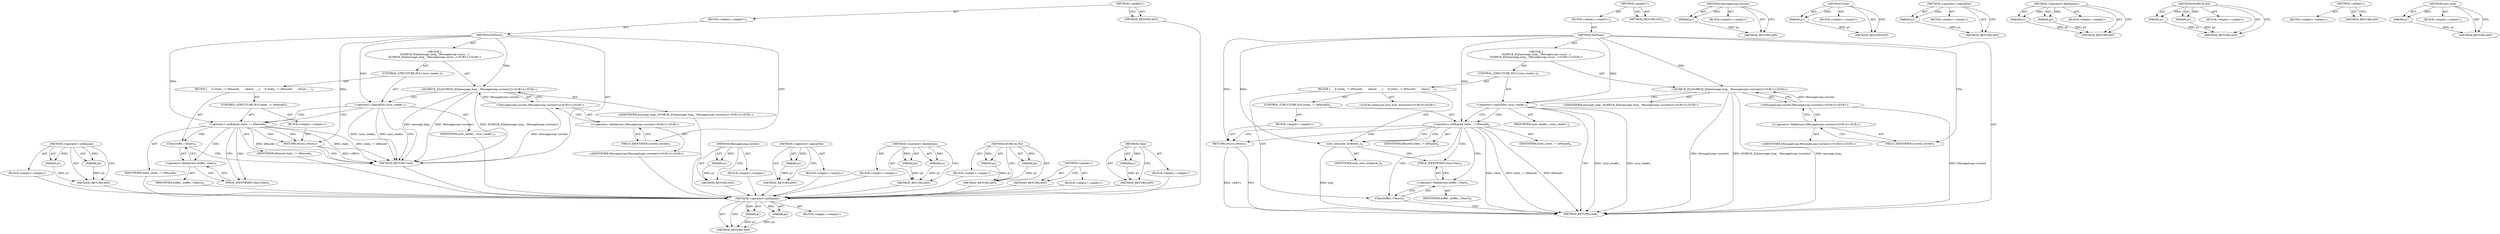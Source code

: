 digraph "auto_lock" {
vulnerable_65 [label=<(METHOD,&lt;operator&gt;.notEquals)>];
vulnerable_66 [label=<(PARAM,p1)>];
vulnerable_67 [label=<(PARAM,p2)>];
vulnerable_68 [label=<(BLOCK,&lt;empty&gt;,&lt;empty&gt;)>];
vulnerable_69 [label=<(METHOD_RETURN,ANY)>];
vulnerable_6 [label=<(METHOD,&lt;global&gt;)<SUB>1</SUB>>];
vulnerable_7 [label=<(BLOCK,&lt;empty&gt;,&lt;empty&gt;)<SUB>1</SUB>>];
vulnerable_8 [label=<(METHOD,DoFlush)<SUB>1</SUB>>];
vulnerable_9 [label="<(BLOCK,{
  DCHECK_EQ(message_loop_, MessageLoop::curre...,{
  DCHECK_EQ(message_loop_, MessageLoop::curre...)<SUB>1</SUB>>"];
vulnerable_10 [label="<(DCHECK_EQ,DCHECK_EQ(message_loop_, MessageLoop::current()))<SUB>2</SUB>>"];
vulnerable_11 [label="<(IDENTIFIER,message_loop_,DCHECK_EQ(message_loop_, MessageLoop::current()))<SUB>2</SUB>>"];
vulnerable_12 [label="<(MessageLoop.current,MessageLoop::current())<SUB>2</SUB>>"];
vulnerable_13 [label="<(&lt;operator&gt;.fieldAccess,MessageLoop::current)<SUB>2</SUB>>"];
vulnerable_14 [label="<(IDENTIFIER,MessageLoop,MessageLoop::current())<SUB>2</SUB>>"];
vulnerable_15 [label=<(FIELD_IDENTIFIER,current,current)<SUB>2</SUB>>];
vulnerable_16 [label=<(CONTROL_STRUCTURE,IF,if (!sync_reader_))<SUB>5</SUB>>];
vulnerable_17 [label=<(&lt;operator&gt;.logicalNot,!sync_reader_)<SUB>5</SUB>>];
vulnerable_18 [label=<(IDENTIFIER,sync_reader_,!sync_reader_)<SUB>5</SUB>>];
vulnerable_19 [label=<(BLOCK,{
     if (state_ != kPaused)
       return;
  ...,{
     if (state_ != kPaused)
       return;
  ...)<SUB>5</SUB>>];
vulnerable_20 [label=<(CONTROL_STRUCTURE,IF,if (state_ != kPaused))<SUB>6</SUB>>];
vulnerable_21 [label=<(&lt;operator&gt;.notEquals,state_ != kPaused)<SUB>6</SUB>>];
vulnerable_22 [label=<(IDENTIFIER,state_,state_ != kPaused)<SUB>6</SUB>>];
vulnerable_23 [label=<(IDENTIFIER,kPaused,state_ != kPaused)<SUB>6</SUB>>];
vulnerable_24 [label=<(BLOCK,&lt;empty&gt;,&lt;empty&gt;)<SUB>7</SUB>>];
vulnerable_25 [label=<(RETURN,return;,return;)<SUB>7</SUB>>];
vulnerable_26 [label=<(Clear,buffer_.Clear())<SUB>8</SUB>>];
vulnerable_27 [label=<(&lt;operator&gt;.fieldAccess,buffer_.Clear)<SUB>8</SUB>>];
vulnerable_28 [label=<(IDENTIFIER,buffer_,buffer_.Clear())<SUB>8</SUB>>];
vulnerable_29 [label=<(FIELD_IDENTIFIER,Clear,Clear)<SUB>8</SUB>>];
vulnerable_30 [label=<(METHOD_RETURN,void)<SUB>1</SUB>>];
vulnerable_32 [label=<(METHOD_RETURN,ANY)<SUB>1</SUB>>];
vulnerable_52 [label=<(METHOD,MessageLoop.current)>];
vulnerable_53 [label=<(PARAM,p1)>];
vulnerable_54 [label=<(BLOCK,&lt;empty&gt;,&lt;empty&gt;)>];
vulnerable_55 [label=<(METHOD_RETURN,ANY)>];
vulnerable_61 [label=<(METHOD,&lt;operator&gt;.logicalNot)>];
vulnerable_62 [label=<(PARAM,p1)>];
vulnerable_63 [label=<(BLOCK,&lt;empty&gt;,&lt;empty&gt;)>];
vulnerable_64 [label=<(METHOD_RETURN,ANY)>];
vulnerable_56 [label=<(METHOD,&lt;operator&gt;.fieldAccess)>];
vulnerable_57 [label=<(PARAM,p1)>];
vulnerable_58 [label=<(PARAM,p2)>];
vulnerable_59 [label=<(BLOCK,&lt;empty&gt;,&lt;empty&gt;)>];
vulnerable_60 [label=<(METHOD_RETURN,ANY)>];
vulnerable_47 [label=<(METHOD,DCHECK_EQ)>];
vulnerable_48 [label=<(PARAM,p1)>];
vulnerable_49 [label=<(PARAM,p2)>];
vulnerable_50 [label=<(BLOCK,&lt;empty&gt;,&lt;empty&gt;)>];
vulnerable_51 [label=<(METHOD_RETURN,ANY)>];
vulnerable_41 [label=<(METHOD,&lt;global&gt;)<SUB>1</SUB>>];
vulnerable_42 [label=<(BLOCK,&lt;empty&gt;,&lt;empty&gt;)>];
vulnerable_43 [label=<(METHOD_RETURN,ANY)>];
vulnerable_70 [label=<(METHOD,Clear)>];
vulnerable_71 [label=<(PARAM,p1)>];
vulnerable_72 [label=<(BLOCK,&lt;empty&gt;,&lt;empty&gt;)>];
vulnerable_73 [label=<(METHOD_RETURN,ANY)>];
fixed_70 [label=<(METHOD,&lt;operator&gt;.notEquals)>];
fixed_71 [label=<(PARAM,p1)>];
fixed_72 [label=<(PARAM,p2)>];
fixed_73 [label=<(BLOCK,&lt;empty&gt;,&lt;empty&gt;)>];
fixed_74 [label=<(METHOD_RETURN,ANY)>];
fixed_6 [label=<(METHOD,&lt;global&gt;)<SUB>1</SUB>>];
fixed_7 [label=<(BLOCK,&lt;empty&gt;,&lt;empty&gt;)<SUB>1</SUB>>];
fixed_8 [label=<(METHOD,DoFlush)<SUB>1</SUB>>];
fixed_9 [label="<(BLOCK,{
  DCHECK_EQ(message_loop_, MessageLoop::curre...,{
  DCHECK_EQ(message_loop_, MessageLoop::curre...)<SUB>1</SUB>>"];
fixed_10 [label="<(DCHECK_EQ,DCHECK_EQ(message_loop_, MessageLoop::current()))<SUB>2</SUB>>"];
fixed_11 [label="<(IDENTIFIER,message_loop_,DCHECK_EQ(message_loop_, MessageLoop::current()))<SUB>2</SUB>>"];
fixed_12 [label="<(MessageLoop.current,MessageLoop::current())<SUB>2</SUB>>"];
fixed_13 [label="<(&lt;operator&gt;.fieldAccess,MessageLoop::current)<SUB>2</SUB>>"];
fixed_14 [label="<(IDENTIFIER,MessageLoop,MessageLoop::current())<SUB>2</SUB>>"];
fixed_15 [label=<(FIELD_IDENTIFIER,current,current)<SUB>2</SUB>>];
fixed_16 [label=<(CONTROL_STRUCTURE,IF,if (!sync_reader_))<SUB>5</SUB>>];
fixed_17 [label=<(&lt;operator&gt;.logicalNot,!sync_reader_)<SUB>5</SUB>>];
fixed_18 [label=<(IDENTIFIER,sync_reader_,!sync_reader_)<SUB>5</SUB>>];
fixed_19 [label=<(BLOCK,{
     if (state_ != kPaused)
       return;
  ...,{
     if (state_ != kPaused)
       return;
  ...)<SUB>5</SUB>>];
fixed_20 [label=<(CONTROL_STRUCTURE,IF,if (state_ != kPaused))<SUB>6</SUB>>];
fixed_21 [label=<(&lt;operator&gt;.notEquals,state_ != kPaused)<SUB>6</SUB>>];
fixed_22 [label=<(IDENTIFIER,state_,state_ != kPaused)<SUB>6</SUB>>];
fixed_23 [label=<(IDENTIFIER,kPaused,state_ != kPaused)<SUB>6</SUB>>];
fixed_24 [label=<(BLOCK,&lt;empty&gt;,&lt;empty&gt;)<SUB>7</SUB>>];
fixed_25 [label=<(RETURN,return;,return;)<SUB>7</SUB>>];
fixed_26 [label="<(LOCAL,AutoLock auto_lock: AutoLock)<SUB>8</SUB>>"];
fixed_27 [label=<(auto_lock,auto_lock(lock_))<SUB>8</SUB>>];
fixed_28 [label=<(IDENTIFIER,lock_,auto_lock(lock_))<SUB>8</SUB>>];
fixed_29 [label=<(Clear,buffer_.Clear())<SUB>9</SUB>>];
fixed_30 [label=<(&lt;operator&gt;.fieldAccess,buffer_.Clear)<SUB>9</SUB>>];
fixed_31 [label=<(IDENTIFIER,buffer_,buffer_.Clear())<SUB>9</SUB>>];
fixed_32 [label=<(FIELD_IDENTIFIER,Clear,Clear)<SUB>9</SUB>>];
fixed_33 [label=<(METHOD_RETURN,void)<SUB>1</SUB>>];
fixed_35 [label=<(METHOD_RETURN,ANY)<SUB>1</SUB>>];
fixed_57 [label=<(METHOD,MessageLoop.current)>];
fixed_58 [label=<(PARAM,p1)>];
fixed_59 [label=<(BLOCK,&lt;empty&gt;,&lt;empty&gt;)>];
fixed_60 [label=<(METHOD_RETURN,ANY)>];
fixed_79 [label=<(METHOD,Clear)>];
fixed_80 [label=<(PARAM,p1)>];
fixed_81 [label=<(BLOCK,&lt;empty&gt;,&lt;empty&gt;)>];
fixed_82 [label=<(METHOD_RETURN,ANY)>];
fixed_66 [label=<(METHOD,&lt;operator&gt;.logicalNot)>];
fixed_67 [label=<(PARAM,p1)>];
fixed_68 [label=<(BLOCK,&lt;empty&gt;,&lt;empty&gt;)>];
fixed_69 [label=<(METHOD_RETURN,ANY)>];
fixed_61 [label=<(METHOD,&lt;operator&gt;.fieldAccess)>];
fixed_62 [label=<(PARAM,p1)>];
fixed_63 [label=<(PARAM,p2)>];
fixed_64 [label=<(BLOCK,&lt;empty&gt;,&lt;empty&gt;)>];
fixed_65 [label=<(METHOD_RETURN,ANY)>];
fixed_52 [label=<(METHOD,DCHECK_EQ)>];
fixed_53 [label=<(PARAM,p1)>];
fixed_54 [label=<(PARAM,p2)>];
fixed_55 [label=<(BLOCK,&lt;empty&gt;,&lt;empty&gt;)>];
fixed_56 [label=<(METHOD_RETURN,ANY)>];
fixed_46 [label=<(METHOD,&lt;global&gt;)<SUB>1</SUB>>];
fixed_47 [label=<(BLOCK,&lt;empty&gt;,&lt;empty&gt;)>];
fixed_48 [label=<(METHOD_RETURN,ANY)>];
fixed_75 [label=<(METHOD,auto_lock)>];
fixed_76 [label=<(PARAM,p1)>];
fixed_77 [label=<(BLOCK,&lt;empty&gt;,&lt;empty&gt;)>];
fixed_78 [label=<(METHOD_RETURN,ANY)>];
vulnerable_65 -> vulnerable_66  [key=0, label="AST: "];
vulnerable_65 -> vulnerable_66  [key=1, label="DDG: "];
vulnerable_65 -> vulnerable_68  [key=0, label="AST: "];
vulnerable_65 -> vulnerable_67  [key=0, label="AST: "];
vulnerable_65 -> vulnerable_67  [key=1, label="DDG: "];
vulnerable_65 -> vulnerable_69  [key=0, label="AST: "];
vulnerable_65 -> vulnerable_69  [key=1, label="CFG: "];
vulnerable_66 -> vulnerable_69  [key=0, label="DDG: p1"];
vulnerable_67 -> vulnerable_69  [key=0, label="DDG: p2"];
vulnerable_68 -> fixed_70  [key=0];
vulnerable_69 -> fixed_70  [key=0];
vulnerable_6 -> vulnerable_7  [key=0, label="AST: "];
vulnerable_6 -> vulnerable_32  [key=0, label="AST: "];
vulnerable_6 -> vulnerable_32  [key=1, label="CFG: "];
vulnerable_7 -> vulnerable_8  [key=0, label="AST: "];
vulnerable_8 -> vulnerable_9  [key=0, label="AST: "];
vulnerable_8 -> vulnerable_30  [key=0, label="AST: "];
vulnerable_8 -> vulnerable_15  [key=0, label="CFG: "];
vulnerable_8 -> vulnerable_10  [key=0, label="DDG: "];
vulnerable_8 -> vulnerable_17  [key=0, label="DDG: "];
vulnerable_8 -> vulnerable_21  [key=0, label="DDG: "];
vulnerable_8 -> vulnerable_25  [key=0, label="DDG: "];
vulnerable_9 -> vulnerable_10  [key=0, label="AST: "];
vulnerable_9 -> vulnerable_16  [key=0, label="AST: "];
vulnerable_10 -> vulnerable_11  [key=0, label="AST: "];
vulnerable_10 -> vulnerable_12  [key=0, label="AST: "];
vulnerable_10 -> vulnerable_17  [key=0, label="CFG: "];
vulnerable_10 -> vulnerable_30  [key=0, label="DDG: MessageLoop::current()"];
vulnerable_10 -> vulnerable_30  [key=1, label="DDG: DCHECK_EQ(message_loop_, MessageLoop::current())"];
vulnerable_10 -> vulnerable_30  [key=2, label="DDG: message_loop_"];
vulnerable_11 -> fixed_70  [key=0];
vulnerable_12 -> vulnerable_13  [key=0, label="AST: "];
vulnerable_12 -> vulnerable_10  [key=0, label="CFG: "];
vulnerable_12 -> vulnerable_10  [key=1, label="DDG: MessageLoop::current"];
vulnerable_12 -> vulnerable_30  [key=0, label="DDG: MessageLoop::current"];
vulnerable_13 -> vulnerable_14  [key=0, label="AST: "];
vulnerable_13 -> vulnerable_15  [key=0, label="AST: "];
vulnerable_13 -> vulnerable_12  [key=0, label="CFG: "];
vulnerable_14 -> fixed_70  [key=0];
vulnerable_15 -> vulnerable_13  [key=0, label="CFG: "];
vulnerable_16 -> vulnerable_17  [key=0, label="AST: "];
vulnerable_16 -> vulnerable_19  [key=0, label="AST: "];
vulnerable_17 -> vulnerable_18  [key=0, label="AST: "];
vulnerable_17 -> vulnerable_30  [key=0, label="CFG: "];
vulnerable_17 -> vulnerable_30  [key=1, label="DDG: !sync_reader_"];
vulnerable_17 -> vulnerable_30  [key=2, label="DDG: sync_reader_"];
vulnerable_17 -> vulnerable_21  [key=0, label="CFG: "];
vulnerable_17 -> vulnerable_21  [key=1, label="CDG: "];
vulnerable_18 -> fixed_70  [key=0];
vulnerable_19 -> vulnerable_20  [key=0, label="AST: "];
vulnerable_19 -> vulnerable_26  [key=0, label="AST: "];
vulnerable_20 -> vulnerable_21  [key=0, label="AST: "];
vulnerable_20 -> vulnerable_24  [key=0, label="AST: "];
vulnerable_21 -> vulnerable_22  [key=0, label="AST: "];
vulnerable_21 -> vulnerable_23  [key=0, label="AST: "];
vulnerable_21 -> vulnerable_25  [key=0, label="CFG: "];
vulnerable_21 -> vulnerable_25  [key=1, label="CDG: "];
vulnerable_21 -> vulnerable_29  [key=0, label="CFG: "];
vulnerable_21 -> vulnerable_29  [key=1, label="CDG: "];
vulnerable_21 -> vulnerable_30  [key=0, label="DDG: state_"];
vulnerable_21 -> vulnerable_30  [key=1, label="DDG: state_ != kPaused"];
vulnerable_21 -> vulnerable_30  [key=2, label="DDG: kPaused"];
vulnerable_21 -> vulnerable_26  [key=0, label="CDG: "];
vulnerable_21 -> vulnerable_27  [key=0, label="CDG: "];
vulnerable_22 -> fixed_70  [key=0];
vulnerable_23 -> fixed_70  [key=0];
vulnerable_24 -> vulnerable_25  [key=0, label="AST: "];
vulnerable_25 -> vulnerable_30  [key=0, label="CFG: "];
vulnerable_25 -> vulnerable_30  [key=1, label="DDG: &lt;RET&gt;"];
vulnerable_26 -> vulnerable_27  [key=0, label="AST: "];
vulnerable_26 -> vulnerable_30  [key=0, label="CFG: "];
vulnerable_27 -> vulnerable_28  [key=0, label="AST: "];
vulnerable_27 -> vulnerable_29  [key=0, label="AST: "];
vulnerable_27 -> vulnerable_26  [key=0, label="CFG: "];
vulnerable_28 -> fixed_70  [key=0];
vulnerable_29 -> vulnerable_27  [key=0, label="CFG: "];
vulnerable_30 -> fixed_70  [key=0];
vulnerable_32 -> fixed_70  [key=0];
vulnerable_52 -> vulnerable_53  [key=0, label="AST: "];
vulnerable_52 -> vulnerable_53  [key=1, label="DDG: "];
vulnerable_52 -> vulnerable_54  [key=0, label="AST: "];
vulnerable_52 -> vulnerable_55  [key=0, label="AST: "];
vulnerable_52 -> vulnerable_55  [key=1, label="CFG: "];
vulnerable_53 -> vulnerable_55  [key=0, label="DDG: p1"];
vulnerable_54 -> fixed_70  [key=0];
vulnerable_55 -> fixed_70  [key=0];
vulnerable_61 -> vulnerable_62  [key=0, label="AST: "];
vulnerable_61 -> vulnerable_62  [key=1, label="DDG: "];
vulnerable_61 -> vulnerable_63  [key=0, label="AST: "];
vulnerable_61 -> vulnerable_64  [key=0, label="AST: "];
vulnerable_61 -> vulnerable_64  [key=1, label="CFG: "];
vulnerable_62 -> vulnerable_64  [key=0, label="DDG: p1"];
vulnerable_63 -> fixed_70  [key=0];
vulnerable_64 -> fixed_70  [key=0];
vulnerable_56 -> vulnerable_57  [key=0, label="AST: "];
vulnerable_56 -> vulnerable_57  [key=1, label="DDG: "];
vulnerable_56 -> vulnerable_59  [key=0, label="AST: "];
vulnerable_56 -> vulnerable_58  [key=0, label="AST: "];
vulnerable_56 -> vulnerable_58  [key=1, label="DDG: "];
vulnerable_56 -> vulnerable_60  [key=0, label="AST: "];
vulnerable_56 -> vulnerable_60  [key=1, label="CFG: "];
vulnerable_57 -> vulnerable_60  [key=0, label="DDG: p1"];
vulnerable_58 -> vulnerable_60  [key=0, label="DDG: p2"];
vulnerable_59 -> fixed_70  [key=0];
vulnerable_60 -> fixed_70  [key=0];
vulnerable_47 -> vulnerable_48  [key=0, label="AST: "];
vulnerable_47 -> vulnerable_48  [key=1, label="DDG: "];
vulnerable_47 -> vulnerable_50  [key=0, label="AST: "];
vulnerable_47 -> vulnerable_49  [key=0, label="AST: "];
vulnerable_47 -> vulnerable_49  [key=1, label="DDG: "];
vulnerable_47 -> vulnerable_51  [key=0, label="AST: "];
vulnerable_47 -> vulnerable_51  [key=1, label="CFG: "];
vulnerable_48 -> vulnerable_51  [key=0, label="DDG: p1"];
vulnerable_49 -> vulnerable_51  [key=0, label="DDG: p2"];
vulnerable_50 -> fixed_70  [key=0];
vulnerable_51 -> fixed_70  [key=0];
vulnerable_41 -> vulnerable_42  [key=0, label="AST: "];
vulnerable_41 -> vulnerable_43  [key=0, label="AST: "];
vulnerable_41 -> vulnerable_43  [key=1, label="CFG: "];
vulnerable_42 -> fixed_70  [key=0];
vulnerable_43 -> fixed_70  [key=0];
vulnerable_70 -> vulnerable_71  [key=0, label="AST: "];
vulnerable_70 -> vulnerable_71  [key=1, label="DDG: "];
vulnerable_70 -> vulnerable_72  [key=0, label="AST: "];
vulnerable_70 -> vulnerable_73  [key=0, label="AST: "];
vulnerable_70 -> vulnerable_73  [key=1, label="CFG: "];
vulnerable_71 -> vulnerable_73  [key=0, label="DDG: p1"];
vulnerable_72 -> fixed_70  [key=0];
vulnerable_73 -> fixed_70  [key=0];
fixed_70 -> fixed_71  [key=0, label="AST: "];
fixed_70 -> fixed_71  [key=1, label="DDG: "];
fixed_70 -> fixed_73  [key=0, label="AST: "];
fixed_70 -> fixed_72  [key=0, label="AST: "];
fixed_70 -> fixed_72  [key=1, label="DDG: "];
fixed_70 -> fixed_74  [key=0, label="AST: "];
fixed_70 -> fixed_74  [key=1, label="CFG: "];
fixed_71 -> fixed_74  [key=0, label="DDG: p1"];
fixed_72 -> fixed_74  [key=0, label="DDG: p2"];
fixed_6 -> fixed_7  [key=0, label="AST: "];
fixed_6 -> fixed_35  [key=0, label="AST: "];
fixed_6 -> fixed_35  [key=1, label="CFG: "];
fixed_7 -> fixed_8  [key=0, label="AST: "];
fixed_8 -> fixed_9  [key=0, label="AST: "];
fixed_8 -> fixed_33  [key=0, label="AST: "];
fixed_8 -> fixed_15  [key=0, label="CFG: "];
fixed_8 -> fixed_10  [key=0, label="DDG: "];
fixed_8 -> fixed_17  [key=0, label="DDG: "];
fixed_8 -> fixed_27  [key=0, label="DDG: "];
fixed_8 -> fixed_21  [key=0, label="DDG: "];
fixed_8 -> fixed_25  [key=0, label="DDG: "];
fixed_9 -> fixed_10  [key=0, label="AST: "];
fixed_9 -> fixed_16  [key=0, label="AST: "];
fixed_10 -> fixed_11  [key=0, label="AST: "];
fixed_10 -> fixed_12  [key=0, label="AST: "];
fixed_10 -> fixed_17  [key=0, label="CFG: "];
fixed_10 -> fixed_33  [key=0, label="DDG: MessageLoop::current()"];
fixed_10 -> fixed_33  [key=1, label="DDG: DCHECK_EQ(message_loop_, MessageLoop::current())"];
fixed_10 -> fixed_33  [key=2, label="DDG: message_loop_"];
fixed_12 -> fixed_13  [key=0, label="AST: "];
fixed_12 -> fixed_10  [key=0, label="CFG: "];
fixed_12 -> fixed_10  [key=1, label="DDG: MessageLoop::current"];
fixed_12 -> fixed_33  [key=0, label="DDG: MessageLoop::current"];
fixed_13 -> fixed_14  [key=0, label="AST: "];
fixed_13 -> fixed_15  [key=0, label="AST: "];
fixed_13 -> fixed_12  [key=0, label="CFG: "];
fixed_15 -> fixed_13  [key=0, label="CFG: "];
fixed_16 -> fixed_17  [key=0, label="AST: "];
fixed_16 -> fixed_19  [key=0, label="AST: "];
fixed_17 -> fixed_18  [key=0, label="AST: "];
fixed_17 -> fixed_33  [key=0, label="CFG: "];
fixed_17 -> fixed_33  [key=1, label="DDG: !sync_reader_"];
fixed_17 -> fixed_33  [key=2, label="DDG: sync_reader_"];
fixed_17 -> fixed_21  [key=0, label="CFG: "];
fixed_17 -> fixed_21  [key=1, label="CDG: "];
fixed_19 -> fixed_20  [key=0, label="AST: "];
fixed_19 -> fixed_26  [key=0, label="AST: "];
fixed_19 -> fixed_27  [key=0, label="AST: "];
fixed_19 -> fixed_29  [key=0, label="AST: "];
fixed_20 -> fixed_21  [key=0, label="AST: "];
fixed_20 -> fixed_24  [key=0, label="AST: "];
fixed_21 -> fixed_22  [key=0, label="AST: "];
fixed_21 -> fixed_23  [key=0, label="AST: "];
fixed_21 -> fixed_25  [key=0, label="CFG: "];
fixed_21 -> fixed_25  [key=1, label="CDG: "];
fixed_21 -> fixed_27  [key=0, label="CFG: "];
fixed_21 -> fixed_27  [key=1, label="CDG: "];
fixed_21 -> fixed_33  [key=0, label="DDG: state_"];
fixed_21 -> fixed_33  [key=1, label="DDG: state_ != kPaused"];
fixed_21 -> fixed_33  [key=2, label="DDG: kPaused"];
fixed_21 -> fixed_30  [key=0, label="CDG: "];
fixed_21 -> fixed_29  [key=0, label="CDG: "];
fixed_21 -> fixed_32  [key=0, label="CDG: "];
fixed_24 -> fixed_25  [key=0, label="AST: "];
fixed_25 -> fixed_33  [key=0, label="CFG: "];
fixed_25 -> fixed_33  [key=1, label="DDG: &lt;RET&gt;"];
fixed_27 -> fixed_28  [key=0, label="AST: "];
fixed_27 -> fixed_32  [key=0, label="CFG: "];
fixed_27 -> fixed_33  [key=0, label="DDG: lock_"];
fixed_29 -> fixed_30  [key=0, label="AST: "];
fixed_29 -> fixed_33  [key=0, label="CFG: "];
fixed_30 -> fixed_31  [key=0, label="AST: "];
fixed_30 -> fixed_32  [key=0, label="AST: "];
fixed_30 -> fixed_29  [key=0, label="CFG: "];
fixed_32 -> fixed_30  [key=0, label="CFG: "];
fixed_57 -> fixed_58  [key=0, label="AST: "];
fixed_57 -> fixed_58  [key=1, label="DDG: "];
fixed_57 -> fixed_59  [key=0, label="AST: "];
fixed_57 -> fixed_60  [key=0, label="AST: "];
fixed_57 -> fixed_60  [key=1, label="CFG: "];
fixed_58 -> fixed_60  [key=0, label="DDG: p1"];
fixed_79 -> fixed_80  [key=0, label="AST: "];
fixed_79 -> fixed_80  [key=1, label="DDG: "];
fixed_79 -> fixed_81  [key=0, label="AST: "];
fixed_79 -> fixed_82  [key=0, label="AST: "];
fixed_79 -> fixed_82  [key=1, label="CFG: "];
fixed_80 -> fixed_82  [key=0, label="DDG: p1"];
fixed_66 -> fixed_67  [key=0, label="AST: "];
fixed_66 -> fixed_67  [key=1, label="DDG: "];
fixed_66 -> fixed_68  [key=0, label="AST: "];
fixed_66 -> fixed_69  [key=0, label="AST: "];
fixed_66 -> fixed_69  [key=1, label="CFG: "];
fixed_67 -> fixed_69  [key=0, label="DDG: p1"];
fixed_61 -> fixed_62  [key=0, label="AST: "];
fixed_61 -> fixed_62  [key=1, label="DDG: "];
fixed_61 -> fixed_64  [key=0, label="AST: "];
fixed_61 -> fixed_63  [key=0, label="AST: "];
fixed_61 -> fixed_63  [key=1, label="DDG: "];
fixed_61 -> fixed_65  [key=0, label="AST: "];
fixed_61 -> fixed_65  [key=1, label="CFG: "];
fixed_62 -> fixed_65  [key=0, label="DDG: p1"];
fixed_63 -> fixed_65  [key=0, label="DDG: p2"];
fixed_52 -> fixed_53  [key=0, label="AST: "];
fixed_52 -> fixed_53  [key=1, label="DDG: "];
fixed_52 -> fixed_55  [key=0, label="AST: "];
fixed_52 -> fixed_54  [key=0, label="AST: "];
fixed_52 -> fixed_54  [key=1, label="DDG: "];
fixed_52 -> fixed_56  [key=0, label="AST: "];
fixed_52 -> fixed_56  [key=1, label="CFG: "];
fixed_53 -> fixed_56  [key=0, label="DDG: p1"];
fixed_54 -> fixed_56  [key=0, label="DDG: p2"];
fixed_46 -> fixed_47  [key=0, label="AST: "];
fixed_46 -> fixed_48  [key=0, label="AST: "];
fixed_46 -> fixed_48  [key=1, label="CFG: "];
fixed_75 -> fixed_76  [key=0, label="AST: "];
fixed_75 -> fixed_76  [key=1, label="DDG: "];
fixed_75 -> fixed_77  [key=0, label="AST: "];
fixed_75 -> fixed_78  [key=0, label="AST: "];
fixed_75 -> fixed_78  [key=1, label="CFG: "];
fixed_76 -> fixed_78  [key=0, label="DDG: p1"];
}

